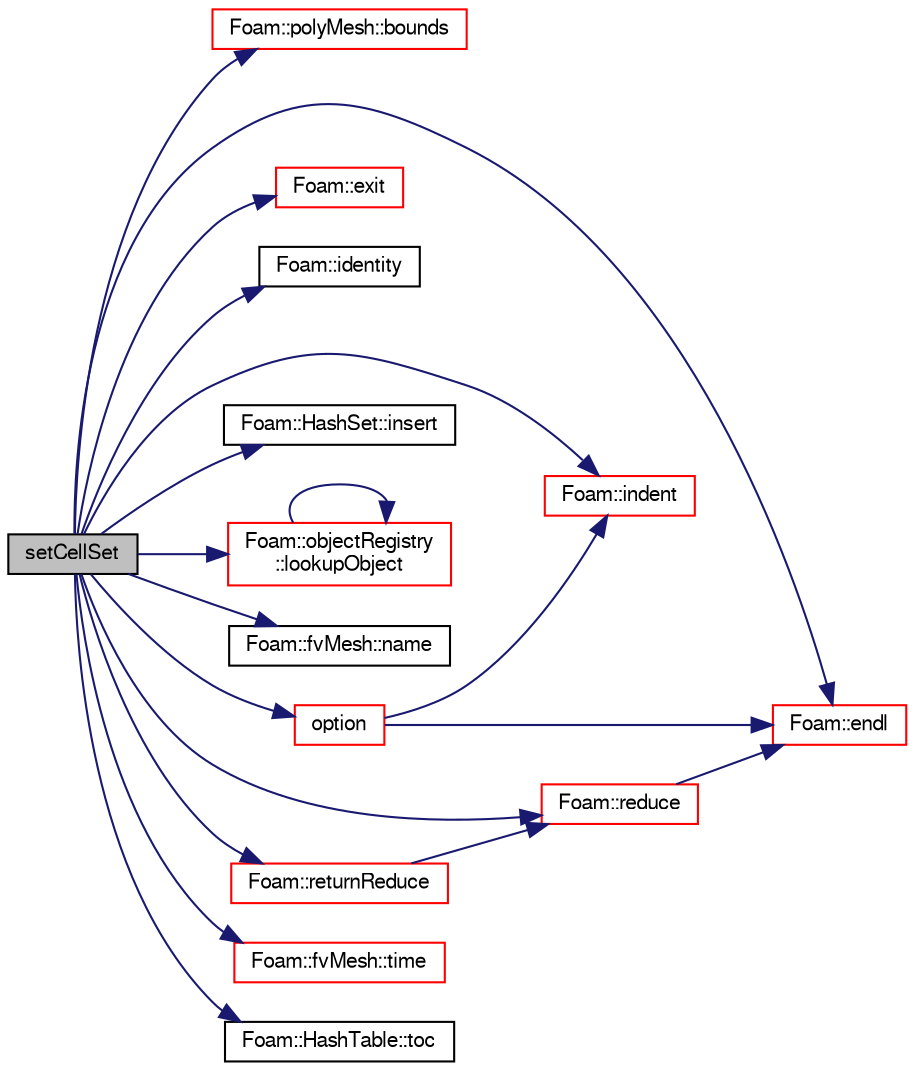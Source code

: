 digraph "setCellSet"
{
  bgcolor="transparent";
  edge [fontname="FreeSans",fontsize="10",labelfontname="FreeSans",labelfontsize="10"];
  node [fontname="FreeSans",fontsize="10",shape=record];
  rankdir="LR";
  Node624 [label="setCellSet",height=0.2,width=0.4,color="black", fillcolor="grey75", style="filled", fontcolor="black"];
  Node624 -> Node625 [color="midnightblue",fontsize="10",style="solid",fontname="FreeSans"];
  Node625 [label="Foam::polyMesh::bounds",height=0.2,width=0.4,color="red",URL="$a27410.html#af0b8fd78dbff2bbd5d76f5c2e8569fbe",tooltip="Return mesh bounding box. "];
  Node624 -> Node636 [color="midnightblue",fontsize="10",style="solid",fontname="FreeSans"];
  Node636 [label="Foam::endl",height=0.2,width=0.4,color="red",URL="$a21124.html#a2db8fe02a0d3909e9351bb4275b23ce4",tooltip="Add newline and flush stream. "];
  Node624 -> Node778 [color="midnightblue",fontsize="10",style="solid",fontname="FreeSans"];
  Node778 [label="Foam::exit",height=0.2,width=0.4,color="red",URL="$a21124.html#a06ca7250d8e89caf05243ec094843642"];
  Node624 -> Node782 [color="midnightblue",fontsize="10",style="solid",fontname="FreeSans"];
  Node782 [label="Foam::identity",height=0.2,width=0.4,color="black",URL="$a21124.html#a36af96cb841435845fffb4fe69208490",tooltip="Create identity map (map[i] == i) of given length. "];
  Node624 -> Node783 [color="midnightblue",fontsize="10",style="solid",fontname="FreeSans"];
  Node783 [label="Foam::indent",height=0.2,width=0.4,color="red",URL="$a21124.html#ae297c57ea5b952a8bc9e4f30f7ea8701",tooltip="Indent stream. "];
  Node624 -> Node684 [color="midnightblue",fontsize="10",style="solid",fontname="FreeSans"];
  Node684 [label="Foam::HashSet::insert",height=0.2,width=0.4,color="black",URL="$a25690.html#a49f0753d9652681fc3a81f59951a0ad7",tooltip="Insert a new entry. "];
  Node624 -> Node785 [color="midnightblue",fontsize="10",style="solid",fontname="FreeSans"];
  Node785 [label="Foam::objectRegistry\l::lookupObject",height=0.2,width=0.4,color="red",URL="$a26326.html#a8b49296f8410366342c524250612c2aa",tooltip="Lookup and return the object of the given Type. "];
  Node785 -> Node785 [color="midnightblue",fontsize="10",style="solid",fontname="FreeSans"];
  Node624 -> Node790 [color="midnightblue",fontsize="10",style="solid",fontname="FreeSans"];
  Node790 [label="Foam::fvMesh::name",height=0.2,width=0.4,color="black",URL="$a22766.html#acc80e00a8ac919288fb55bd14cc88bf6",tooltip="Return reference to name. "];
  Node624 -> Node791 [color="midnightblue",fontsize="10",style="solid",fontname="FreeSans"];
  Node791 [label="option",height=0.2,width=0.4,color="red",URL="$a23446.html#ae8a7df41d59954162bf2d0e0f39c0aa2",tooltip="Construct from components. "];
  Node791 -> Node636 [color="midnightblue",fontsize="10",style="solid",fontname="FreeSans"];
  Node791 -> Node783 [color="midnightblue",fontsize="10",style="solid",fontname="FreeSans"];
  Node624 -> Node688 [color="midnightblue",fontsize="10",style="solid",fontname="FreeSans"];
  Node688 [label="Foam::reduce",height=0.2,width=0.4,color="red",URL="$a21124.html#a7ffd6af4acc2eb9ba72ee296b5ecda23"];
  Node688 -> Node636 [color="midnightblue",fontsize="10",style="solid",fontname="FreeSans"];
  Node624 -> Node1011 [color="midnightblue",fontsize="10",style="solid",fontname="FreeSans"];
  Node1011 [label="Foam::returnReduce",height=0.2,width=0.4,color="red",URL="$a21124.html#a8d528a67d2a9c6fe4fb94bc86872624b"];
  Node1011 -> Node688 [color="midnightblue",fontsize="10",style="solid",fontname="FreeSans"];
  Node624 -> Node847 [color="midnightblue",fontsize="10",style="solid",fontname="FreeSans"];
  Node847 [label="Foam::fvMesh::time",height=0.2,width=0.4,color="red",URL="$a22766.html#a0d94096809fe3376b29a2a29ca11bb18",tooltip="Return the top-level database. "];
  Node624 -> Node1013 [color="midnightblue",fontsize="10",style="solid",fontname="FreeSans"];
  Node1013 [label="Foam::HashTable::toc",height=0.2,width=0.4,color="black",URL="$a25702.html#a1717015c0033bc9eed654353eed0461b",tooltip="Return the table of contents. "];
}

